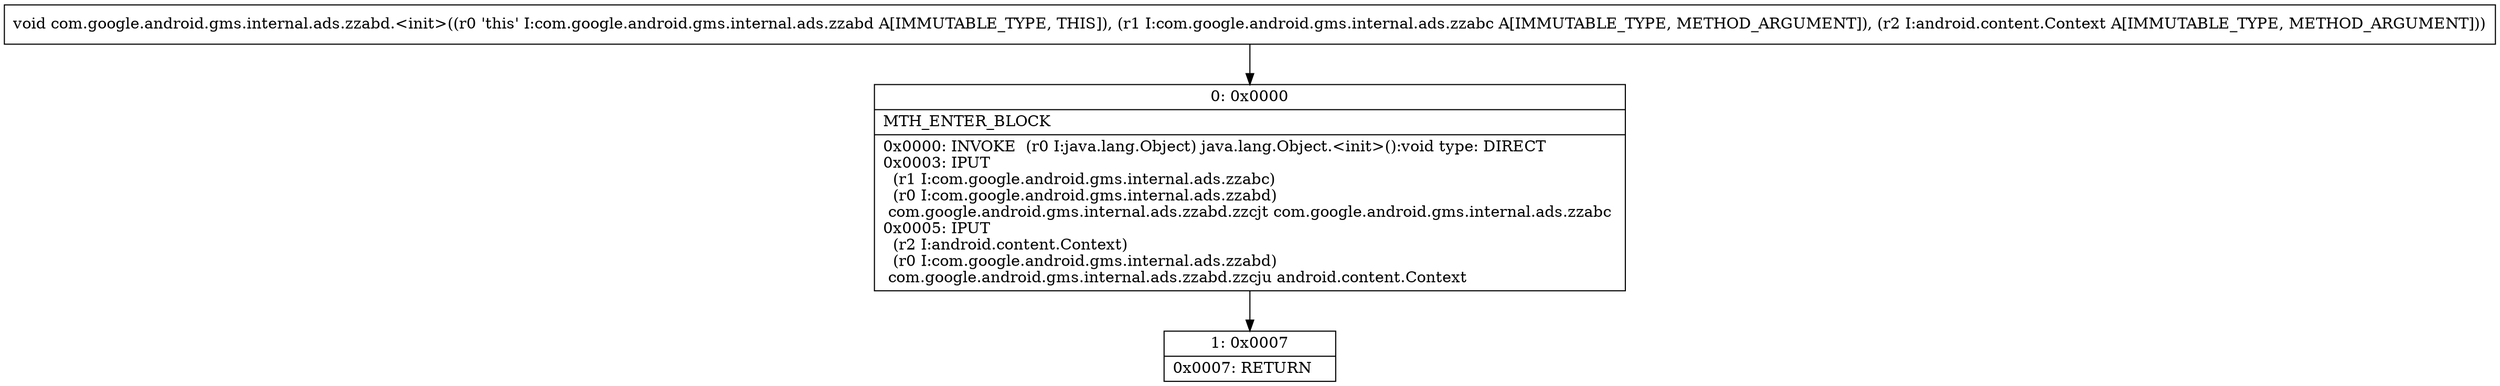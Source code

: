 digraph "CFG forcom.google.android.gms.internal.ads.zzabd.\<init\>(Lcom\/google\/android\/gms\/internal\/ads\/zzabc;Landroid\/content\/Context;)V" {
Node_0 [shape=record,label="{0\:\ 0x0000|MTH_ENTER_BLOCK\l|0x0000: INVOKE  (r0 I:java.lang.Object) java.lang.Object.\<init\>():void type: DIRECT \l0x0003: IPUT  \l  (r1 I:com.google.android.gms.internal.ads.zzabc)\l  (r0 I:com.google.android.gms.internal.ads.zzabd)\l com.google.android.gms.internal.ads.zzabd.zzcjt com.google.android.gms.internal.ads.zzabc \l0x0005: IPUT  \l  (r2 I:android.content.Context)\l  (r0 I:com.google.android.gms.internal.ads.zzabd)\l com.google.android.gms.internal.ads.zzabd.zzcju android.content.Context \l}"];
Node_1 [shape=record,label="{1\:\ 0x0007|0x0007: RETURN   \l}"];
MethodNode[shape=record,label="{void com.google.android.gms.internal.ads.zzabd.\<init\>((r0 'this' I:com.google.android.gms.internal.ads.zzabd A[IMMUTABLE_TYPE, THIS]), (r1 I:com.google.android.gms.internal.ads.zzabc A[IMMUTABLE_TYPE, METHOD_ARGUMENT]), (r2 I:android.content.Context A[IMMUTABLE_TYPE, METHOD_ARGUMENT])) }"];
MethodNode -> Node_0;
Node_0 -> Node_1;
}

